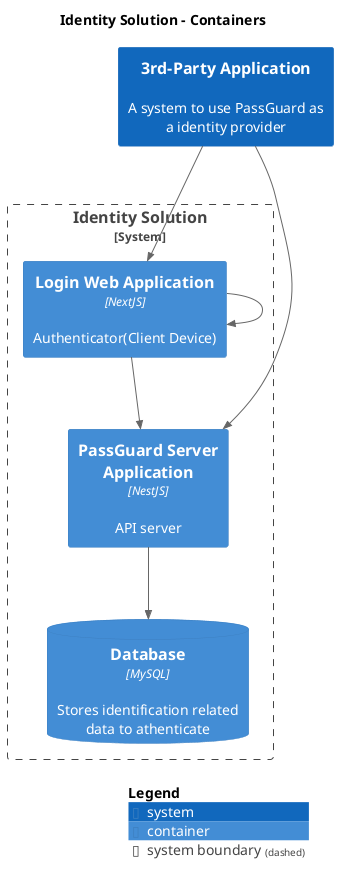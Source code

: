 @startuml
set separator none
title Identity Solution - Containers

top to bottom direction

!include <C4/C4>
!include <C4/C4_Context>
!include <C4/C4_Container>

System(3rdPartyApplication, "3rd-Party Application", $descr="A system to use PassGuard as a identity provider", $tags="", $link="")

System_Boundary("IdentitySolution_boundary", "Identity Solution", $tags="") {
  Container(IdentitySolution.LoginWebApplication, "Login Web Application", $techn="NextJS", $descr="Authenticator(Client Device)", $tags="", $link="")
  Container(IdentitySolution.PassGuardServerApplication, "PassGuard Server Application", $techn="NestJS", $descr="API server", $tags="", $link="")
  ContainerDb(IdentitySolution.Database, "Database", $techn="MySQL", $descr="Stores identification related data to athenticate", $tags="", $link="")
}

Rel(IdentitySolution.PassGuardServerApplication, IdentitySolution.Database, "", $techn="", $tags="", $link="")
Rel(3rdPartyApplication, IdentitySolution.LoginWebApplication, "", $techn="", $tags="", $link="")
Rel(IdentitySolution.LoginWebApplication, IdentitySolution.PassGuardServerApplication, "", $techn="", $tags="", $link="")
Rel(IdentitySolution.LoginWebApplication, IdentitySolution.LoginWebApplication, "", $techn="", $tags="", $link="")
Rel(3rdPartyApplication, IdentitySolution.PassGuardServerApplication, "", $techn="", $tags="", $link="")

SHOW_LEGEND(true)
@enduml